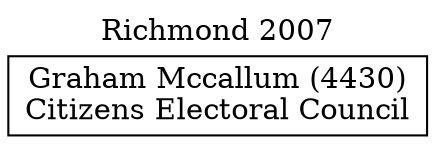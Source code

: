 // House preference flow
digraph "Graham Mccallum (4430)_Richmond_2007" {
	graph [label="Richmond 2007" labelloc=t mclimit=10]
	node [shape=box]
	"Graham Mccallum (4430)" [label="Graham Mccallum (4430)
Citizens Electoral Council"]
}

